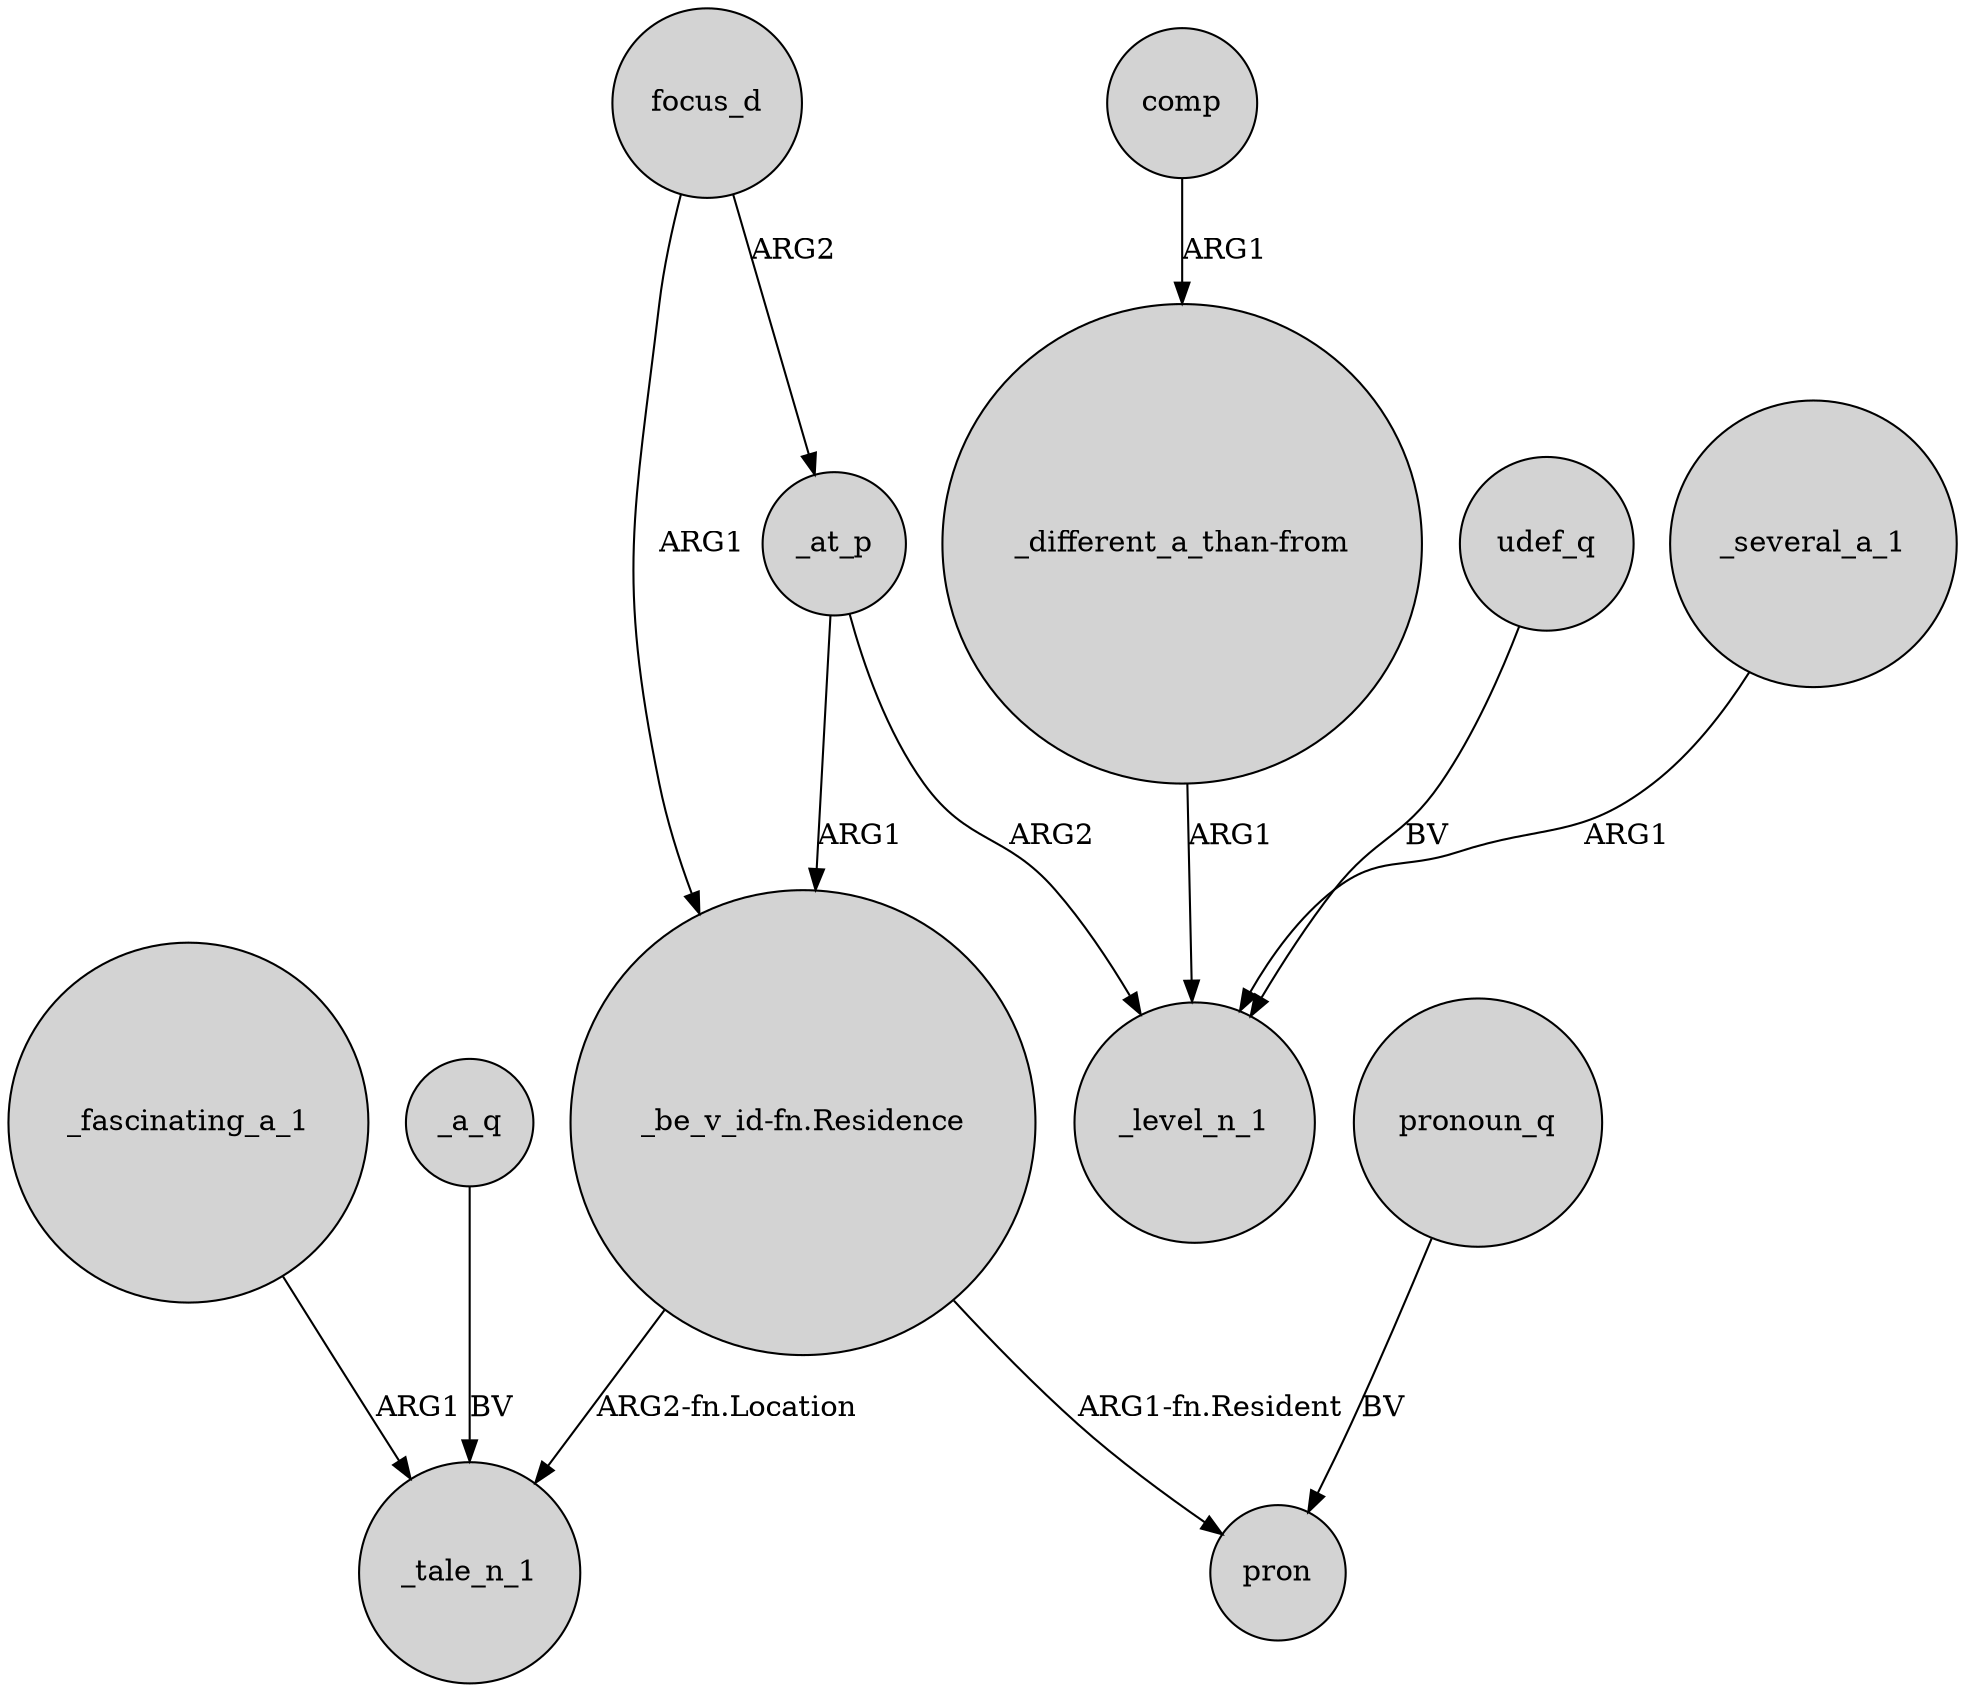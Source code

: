 digraph {
	node [shape=circle style=filled]
	"_be_v_id-fn.Residence" -> _tale_n_1 [label="ARG2-fn.Location"]
	_fascinating_a_1 -> _tale_n_1 [label=ARG1]
	udef_q -> _level_n_1 [label=BV]
	_at_p -> "_be_v_id-fn.Residence" [label=ARG1]
	"_be_v_id-fn.Residence" -> pron [label="ARG1-fn.Resident"]
	focus_d -> _at_p [label=ARG2]
	_several_a_1 -> _level_n_1 [label=ARG1]
	_a_q -> _tale_n_1 [label=BV]
	_at_p -> _level_n_1 [label=ARG2]
	"_different_a_than-from" -> _level_n_1 [label=ARG1]
	pronoun_q -> pron [label=BV]
	comp -> "_different_a_than-from" [label=ARG1]
	focus_d -> "_be_v_id-fn.Residence" [label=ARG1]
}
